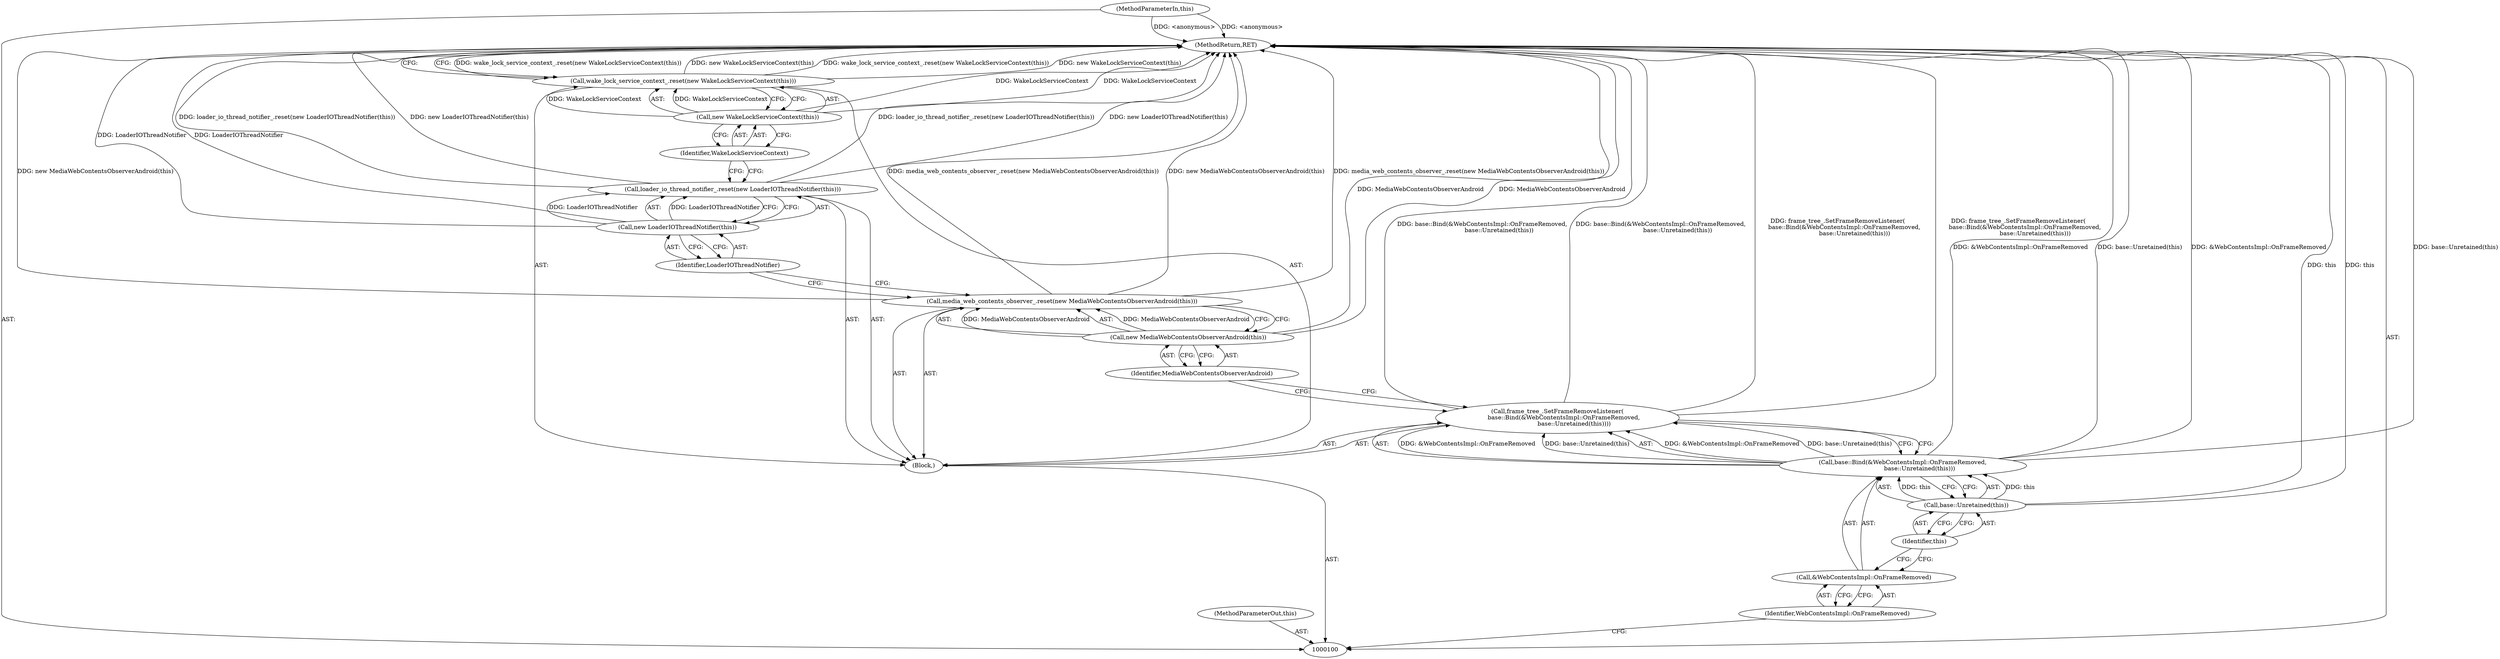 digraph "0_Chrome_75ca8ffd7bd7c58ace1144df05e1307d8d707662_1" {
"1000101" [label="(MethodParameterIn,this)"];
"1000157" [label="(MethodParameterOut,this)"];
"1000102" [label="(Block,)"];
"1000118" [label="(MethodReturn,RET)"];
"1000103" [label="(Call,frame_tree_.SetFrameRemoveListener(\n       base::Bind(&WebContentsImpl::OnFrameRemoved,\n                  base::Unretained(this))))"];
"1000105" [label="(Call,&WebContentsImpl::OnFrameRemoved)"];
"1000106" [label="(Identifier,WebContentsImpl::OnFrameRemoved)"];
"1000104" [label="(Call,base::Bind(&WebContentsImpl::OnFrameRemoved,\n                  base::Unretained(this)))"];
"1000107" [label="(Call,base::Unretained(this))"];
"1000108" [label="(Identifier,this)"];
"1000109" [label="(Call,media_web_contents_observer_.reset(new MediaWebContentsObserverAndroid(this)))"];
"1000110" [label="(Call,new MediaWebContentsObserverAndroid(this))"];
"1000111" [label="(Identifier,MediaWebContentsObserverAndroid)"];
"1000112" [label="(Call,loader_io_thread_notifier_.reset(new LoaderIOThreadNotifier(this)))"];
"1000113" [label="(Call,new LoaderIOThreadNotifier(this))"];
"1000114" [label="(Identifier,LoaderIOThreadNotifier)"];
"1000115" [label="(Call,wake_lock_service_context_.reset(new WakeLockServiceContext(this)))"];
"1000116" [label="(Call,new WakeLockServiceContext(this))"];
"1000117" [label="(Identifier,WakeLockServiceContext)"];
"1000101" -> "1000100"  [label="AST: "];
"1000101" -> "1000118"  [label="DDG: <anonymous>"];
"1000157" -> "1000100"  [label="AST: "];
"1000102" -> "1000100"  [label="AST: "];
"1000103" -> "1000102"  [label="AST: "];
"1000109" -> "1000102"  [label="AST: "];
"1000112" -> "1000102"  [label="AST: "];
"1000115" -> "1000102"  [label="AST: "];
"1000118" -> "1000100"  [label="AST: "];
"1000118" -> "1000115"  [label="CFG: "];
"1000116" -> "1000118"  [label="DDG: WakeLockServiceContext"];
"1000107" -> "1000118"  [label="DDG: this"];
"1000104" -> "1000118"  [label="DDG: base::Unretained(this)"];
"1000104" -> "1000118"  [label="DDG: &WebContentsImpl::OnFrameRemoved"];
"1000103" -> "1000118"  [label="DDG: base::Bind(&WebContentsImpl::OnFrameRemoved,\n                  base::Unretained(this))"];
"1000103" -> "1000118"  [label="DDG: frame_tree_.SetFrameRemoveListener(\n       base::Bind(&WebContentsImpl::OnFrameRemoved,\n                  base::Unretained(this)))"];
"1000113" -> "1000118"  [label="DDG: LoaderIOThreadNotifier"];
"1000115" -> "1000118"  [label="DDG: wake_lock_service_context_.reset(new WakeLockServiceContext(this))"];
"1000115" -> "1000118"  [label="DDG: new WakeLockServiceContext(this)"];
"1000112" -> "1000118"  [label="DDG: loader_io_thread_notifier_.reset(new LoaderIOThreadNotifier(this))"];
"1000112" -> "1000118"  [label="DDG: new LoaderIOThreadNotifier(this)"];
"1000109" -> "1000118"  [label="DDG: media_web_contents_observer_.reset(new MediaWebContentsObserverAndroid(this))"];
"1000109" -> "1000118"  [label="DDG: new MediaWebContentsObserverAndroid(this)"];
"1000101" -> "1000118"  [label="DDG: <anonymous>"];
"1000110" -> "1000118"  [label="DDG: MediaWebContentsObserverAndroid"];
"1000103" -> "1000102"  [label="AST: "];
"1000103" -> "1000104"  [label="CFG: "];
"1000104" -> "1000103"  [label="AST: "];
"1000111" -> "1000103"  [label="CFG: "];
"1000103" -> "1000118"  [label="DDG: base::Bind(&WebContentsImpl::OnFrameRemoved,\n                  base::Unretained(this))"];
"1000103" -> "1000118"  [label="DDG: frame_tree_.SetFrameRemoveListener(\n       base::Bind(&WebContentsImpl::OnFrameRemoved,\n                  base::Unretained(this)))"];
"1000104" -> "1000103"  [label="DDG: &WebContentsImpl::OnFrameRemoved"];
"1000104" -> "1000103"  [label="DDG: base::Unretained(this)"];
"1000105" -> "1000104"  [label="AST: "];
"1000105" -> "1000106"  [label="CFG: "];
"1000106" -> "1000105"  [label="AST: "];
"1000108" -> "1000105"  [label="CFG: "];
"1000106" -> "1000105"  [label="AST: "];
"1000106" -> "1000100"  [label="CFG: "];
"1000105" -> "1000106"  [label="CFG: "];
"1000104" -> "1000103"  [label="AST: "];
"1000104" -> "1000107"  [label="CFG: "];
"1000105" -> "1000104"  [label="AST: "];
"1000107" -> "1000104"  [label="AST: "];
"1000103" -> "1000104"  [label="CFG: "];
"1000104" -> "1000118"  [label="DDG: base::Unretained(this)"];
"1000104" -> "1000118"  [label="DDG: &WebContentsImpl::OnFrameRemoved"];
"1000104" -> "1000103"  [label="DDG: &WebContentsImpl::OnFrameRemoved"];
"1000104" -> "1000103"  [label="DDG: base::Unretained(this)"];
"1000107" -> "1000104"  [label="DDG: this"];
"1000107" -> "1000104"  [label="AST: "];
"1000107" -> "1000108"  [label="CFG: "];
"1000108" -> "1000107"  [label="AST: "];
"1000104" -> "1000107"  [label="CFG: "];
"1000107" -> "1000118"  [label="DDG: this"];
"1000107" -> "1000104"  [label="DDG: this"];
"1000108" -> "1000107"  [label="AST: "];
"1000108" -> "1000105"  [label="CFG: "];
"1000107" -> "1000108"  [label="CFG: "];
"1000109" -> "1000102"  [label="AST: "];
"1000109" -> "1000110"  [label="CFG: "];
"1000110" -> "1000109"  [label="AST: "];
"1000114" -> "1000109"  [label="CFG: "];
"1000109" -> "1000118"  [label="DDG: media_web_contents_observer_.reset(new MediaWebContentsObserverAndroid(this))"];
"1000109" -> "1000118"  [label="DDG: new MediaWebContentsObserverAndroid(this)"];
"1000110" -> "1000109"  [label="DDG: MediaWebContentsObserverAndroid"];
"1000110" -> "1000109"  [label="AST: "];
"1000110" -> "1000111"  [label="CFG: "];
"1000111" -> "1000110"  [label="AST: "];
"1000109" -> "1000110"  [label="CFG: "];
"1000110" -> "1000118"  [label="DDG: MediaWebContentsObserverAndroid"];
"1000110" -> "1000109"  [label="DDG: MediaWebContentsObserverAndroid"];
"1000111" -> "1000110"  [label="AST: "];
"1000111" -> "1000103"  [label="CFG: "];
"1000110" -> "1000111"  [label="CFG: "];
"1000112" -> "1000102"  [label="AST: "];
"1000112" -> "1000113"  [label="CFG: "];
"1000113" -> "1000112"  [label="AST: "];
"1000117" -> "1000112"  [label="CFG: "];
"1000112" -> "1000118"  [label="DDG: loader_io_thread_notifier_.reset(new LoaderIOThreadNotifier(this))"];
"1000112" -> "1000118"  [label="DDG: new LoaderIOThreadNotifier(this)"];
"1000113" -> "1000112"  [label="DDG: LoaderIOThreadNotifier"];
"1000113" -> "1000112"  [label="AST: "];
"1000113" -> "1000114"  [label="CFG: "];
"1000114" -> "1000113"  [label="AST: "];
"1000112" -> "1000113"  [label="CFG: "];
"1000113" -> "1000118"  [label="DDG: LoaderIOThreadNotifier"];
"1000113" -> "1000112"  [label="DDG: LoaderIOThreadNotifier"];
"1000114" -> "1000113"  [label="AST: "];
"1000114" -> "1000109"  [label="CFG: "];
"1000113" -> "1000114"  [label="CFG: "];
"1000115" -> "1000102"  [label="AST: "];
"1000115" -> "1000116"  [label="CFG: "];
"1000116" -> "1000115"  [label="AST: "];
"1000118" -> "1000115"  [label="CFG: "];
"1000115" -> "1000118"  [label="DDG: wake_lock_service_context_.reset(new WakeLockServiceContext(this))"];
"1000115" -> "1000118"  [label="DDG: new WakeLockServiceContext(this)"];
"1000116" -> "1000115"  [label="DDG: WakeLockServiceContext"];
"1000116" -> "1000115"  [label="AST: "];
"1000116" -> "1000117"  [label="CFG: "];
"1000117" -> "1000116"  [label="AST: "];
"1000115" -> "1000116"  [label="CFG: "];
"1000116" -> "1000118"  [label="DDG: WakeLockServiceContext"];
"1000116" -> "1000115"  [label="DDG: WakeLockServiceContext"];
"1000117" -> "1000116"  [label="AST: "];
"1000117" -> "1000112"  [label="CFG: "];
"1000116" -> "1000117"  [label="CFG: "];
}
